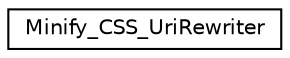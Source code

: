digraph "Graphical Class Hierarchy"
{
  edge [fontname="Helvetica",fontsize="10",labelfontname="Helvetica",labelfontsize="10"];
  node [fontname="Helvetica",fontsize="10",shape=record];
  rankdir="LR";
  Node1 [label="Minify_CSS_UriRewriter",height=0.2,width=0.4,color="black", fillcolor="white", style="filled",URL="$class_minify___c_s_s___uri_rewriter.html"];
}

